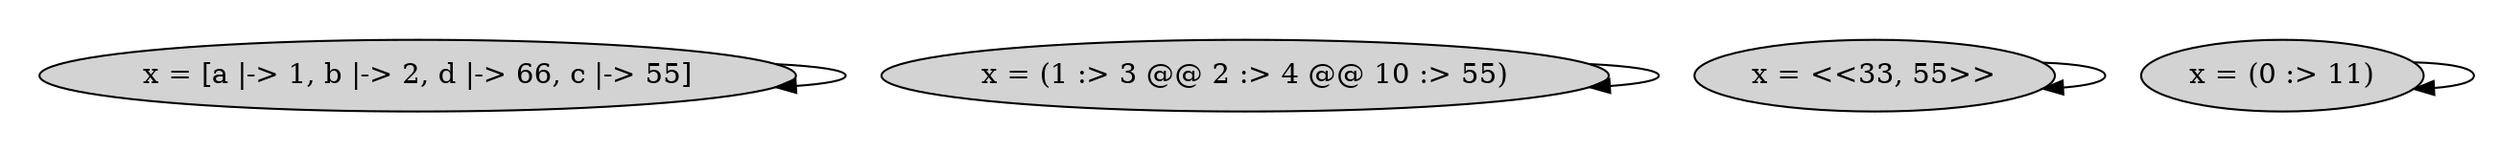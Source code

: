 strict digraph DiskGraph {
nodesep=0.35;
subgraph cluster_graph {
color="white";
3718910720457919673 [label="x = (0 :> 11)",style = filled]
4098578235831040346 [label="x = <<33, 55>>",style = filled]
-5753259661385883846 [label="x = (1 :> 3 @@ 2 :> 4 @@ 10 :> 55)",style = filled]
6549976442237525434 [label="x = [a |-> 1, b |-> 2, d |-> 66, c |-> 55]",style = filled]
3718910720457919673 -> 3718910720457919673 [label="",color="black",fontcolor="black"];
4098578235831040346 -> 4098578235831040346 [label="",color="black",fontcolor="black"];
-5753259661385883846 -> -5753259661385883846 [label="",color="black",fontcolor="black"];
6549976442237525434 -> 6549976442237525434 [label="",color="black",fontcolor="black"];
{rank = same; 4098578235831040346;-5753259661385883846;3718910720457919673;6549976442237525434;}
}
}